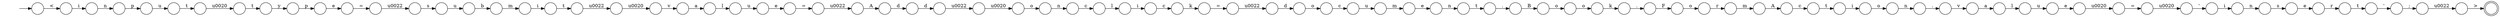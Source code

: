 digraph Automaton {
  rankdir = LR;
  0 [shape=circle,label=""];
  0 -> 85 [label="\u0022"]
  1 [shape=circle,label=""];
  1 -> 53 [label="m"]
  2 [shape=circle,label=""];
  2 -> 78 [label="u"]
  3 [shape=circle,label=""];
  3 -> 28 [label="d"]
  4 [shape=circle,label=""];
  4 -> 79 [label="k"]
  5 [shape=circle,label=""];
  5 -> 81 [label="'"]
  6 [shape=circle,label=""];
  6 -> 64 [label="u"]
  7 [shape=circle,label=""];
  7 -> 44 [label="e"]
  8 [shape=circle,label=""];
  8 -> 67 [label="t"]
  9 [shape=circle,label=""];
  9 -> 26 [label="s"]
  10 [shape=circle,label=""];
  10 -> 3 [label="d"]
  11 [shape=circle,label=""];
  11 -> 7 [label="s"]
  12 [shape=circle,label=""];
  12 -> 59 [label="o"]
  13 [shape=circle,label=""];
  13 -> 18 [label="\u0020"]
  14 [shape=circle,label=""];
  14 -> 11 [label="n"]
  15 [shape=circle,label=""];
  15 -> 2 [label="l"]
  16 [shape=circle,label=""];
  initial [shape=plaintext,label=""];
  initial -> 16
  16 -> 82 [label="<"]
  17 [shape=circle,label=""];
  17 -> 32 [label=">"]
  18 [shape=circle,label=""];
  18 -> 74 [label="o"]
  19 [shape=circle,label=""];
  19 -> 33 [label="."]
  20 [shape=circle,label=""];
  20 -> 35 [label="o"]
  21 [shape=circle,label=""];
  21 -> 86 [label="i"]
  22 [shape=circle,label=""];
  22 -> 50 [label="u"]
  23 [shape=circle,label=""];
  23 -> 73 [label="e"]
  24 [shape=circle,label=""];
  24 -> 58 [label="c"]
  25 [shape=circle,label=""];
  25 -> 5 [label="\u0020"]
  26 [shape=circle,label=""];
  26 -> 47 [label="u"]
  27 [shape=circle,label=""];
  27 -> 30 [label="m"]
  28 [shape=circle,label=""];
  28 -> 13 [label="\u0022"]
  29 [shape=circle,label=""];
  29 -> 15 [label="a"]
  30 [shape=circle,label=""];
  30 -> 24 [label="A"]
  31 [shape=circle,label=""];
  31 -> 51 [label="e"]
  32 [shape=doublecircle,label=""];
  33 [shape=circle,label=""];
  33 -> 65 [label="v"]
  34 [shape=circle,label=""];
  34 -> 52 [label=";"]
  35 [shape=circle,label=""];
  35 -> 27 [label="r"]
  36 [shape=circle,label=""];
  36 -> 72 [label="k"]
  37 [shape=circle,label=""];
  37 -> 12 [label="d"]
  38 [shape=circle,label=""];
  38 -> 6 [label="l"]
  39 [shape=circle,label=""];
  39 -> 70 [label="t"]
  40 [shape=circle,label=""];
  40 -> 20 [label="F"]
  41 [shape=circle,label=""];
  41 -> 29 [label="v"]
  42 [shape=circle,label=""];
  42 -> 36 [label="o"]
  43 [shape=circle,label=""];
  43 -> 48 [label="i"]
  44 [shape=circle,label=""];
  44 -> 83 [label="r"]
  45 [shape=circle,label=""];
  45 -> 31 [label="p"]
  46 [shape=circle,label=""];
  46 -> 34 [label="'"]
  47 [shape=circle,label=""];
  47 -> 1 [label="b"]
  48 [shape=circle,label=""];
  48 -> 68 [label="o"]
  49 [shape=circle,label=""];
  49 -> 57 [label="n"]
  50 [shape=circle,label=""];
  50 -> 23 [label="m"]
  51 [shape=circle,label=""];
  51 -> 54 [label="="]
  52 [shape=circle,label=""];
  52 -> 17 [label="\u0022"]
  53 [shape=circle,label=""];
  53 -> 8 [label="i"]
  54 [shape=circle,label=""];
  54 -> 9 [label="\u0022"]
  55 [shape=circle,label=""];
  55 -> 39 [label="\u0020"]
  56 [shape=circle,label=""];
  56 -> 25 [label="="]
  57 [shape=circle,label=""];
  57 -> 66 [label="p"]
  58 [shape=circle,label=""];
  58 -> 43 [label="t"]
  59 [shape=circle,label=""];
  59 -> 22 [label="c"]
  60 [shape=circle,label=""];
  60 -> 56 [label="\u0020"]
  61 [shape=circle,label=""];
  61 -> 41 [label="\u0020"]
  62 [shape=circle,label=""];
  62 -> 77 [label="B"]
  63 [shape=circle,label=""];
  63 -> 37 [label="\u0022"]
  64 [shape=circle,label=""];
  64 -> 60 [label="e"]
  65 [shape=circle,label=""];
  65 -> 38 [label="a"]
  66 [shape=circle,label=""];
  66 -> 75 [label="u"]
  67 [shape=circle,label=""];
  67 -> 61 [label="\u0022"]
  68 [shape=circle,label=""];
  68 -> 19 [label="n"]
  69 [shape=circle,label=""];
  69 -> 62 [label="."]
  70 [shape=circle,label=""];
  70 -> 45 [label="y"]
  71 [shape=circle,label=""];
  71 -> 69 [label="t"]
  72 [shape=circle,label=""];
  72 -> 40 [label="."]
  73 [shape=circle,label=""];
  73 -> 71 [label="n"]
  74 [shape=circle,label=""];
  74 -> 84 [label="n"]
  75 [shape=circle,label=""];
  75 -> 55 [label="t"]
  76 [shape=circle,label=""];
  76 -> 21 [label="l"]
  77 [shape=circle,label=""];
  77 -> 42 [label="o"]
  78 [shape=circle,label=""];
  78 -> 80 [label="e"]
  79 [shape=circle,label=""];
  79 -> 63 [label="="]
  80 [shape=circle,label=""];
  80 -> 0 [label="="]
  81 [shape=circle,label=""];
  81 -> 14 [label="i"]
  82 [shape=circle,label=""];
  82 -> 49 [label="i"]
  83 [shape=circle,label=""];
  83 -> 46 [label="t"]
  84 [shape=circle,label=""];
  84 -> 76 [label="c"]
  85 [shape=circle,label=""];
  85 -> 10 [label="A"]
  86 [shape=circle,label=""];
  86 -> 4 [label="c"]
}

